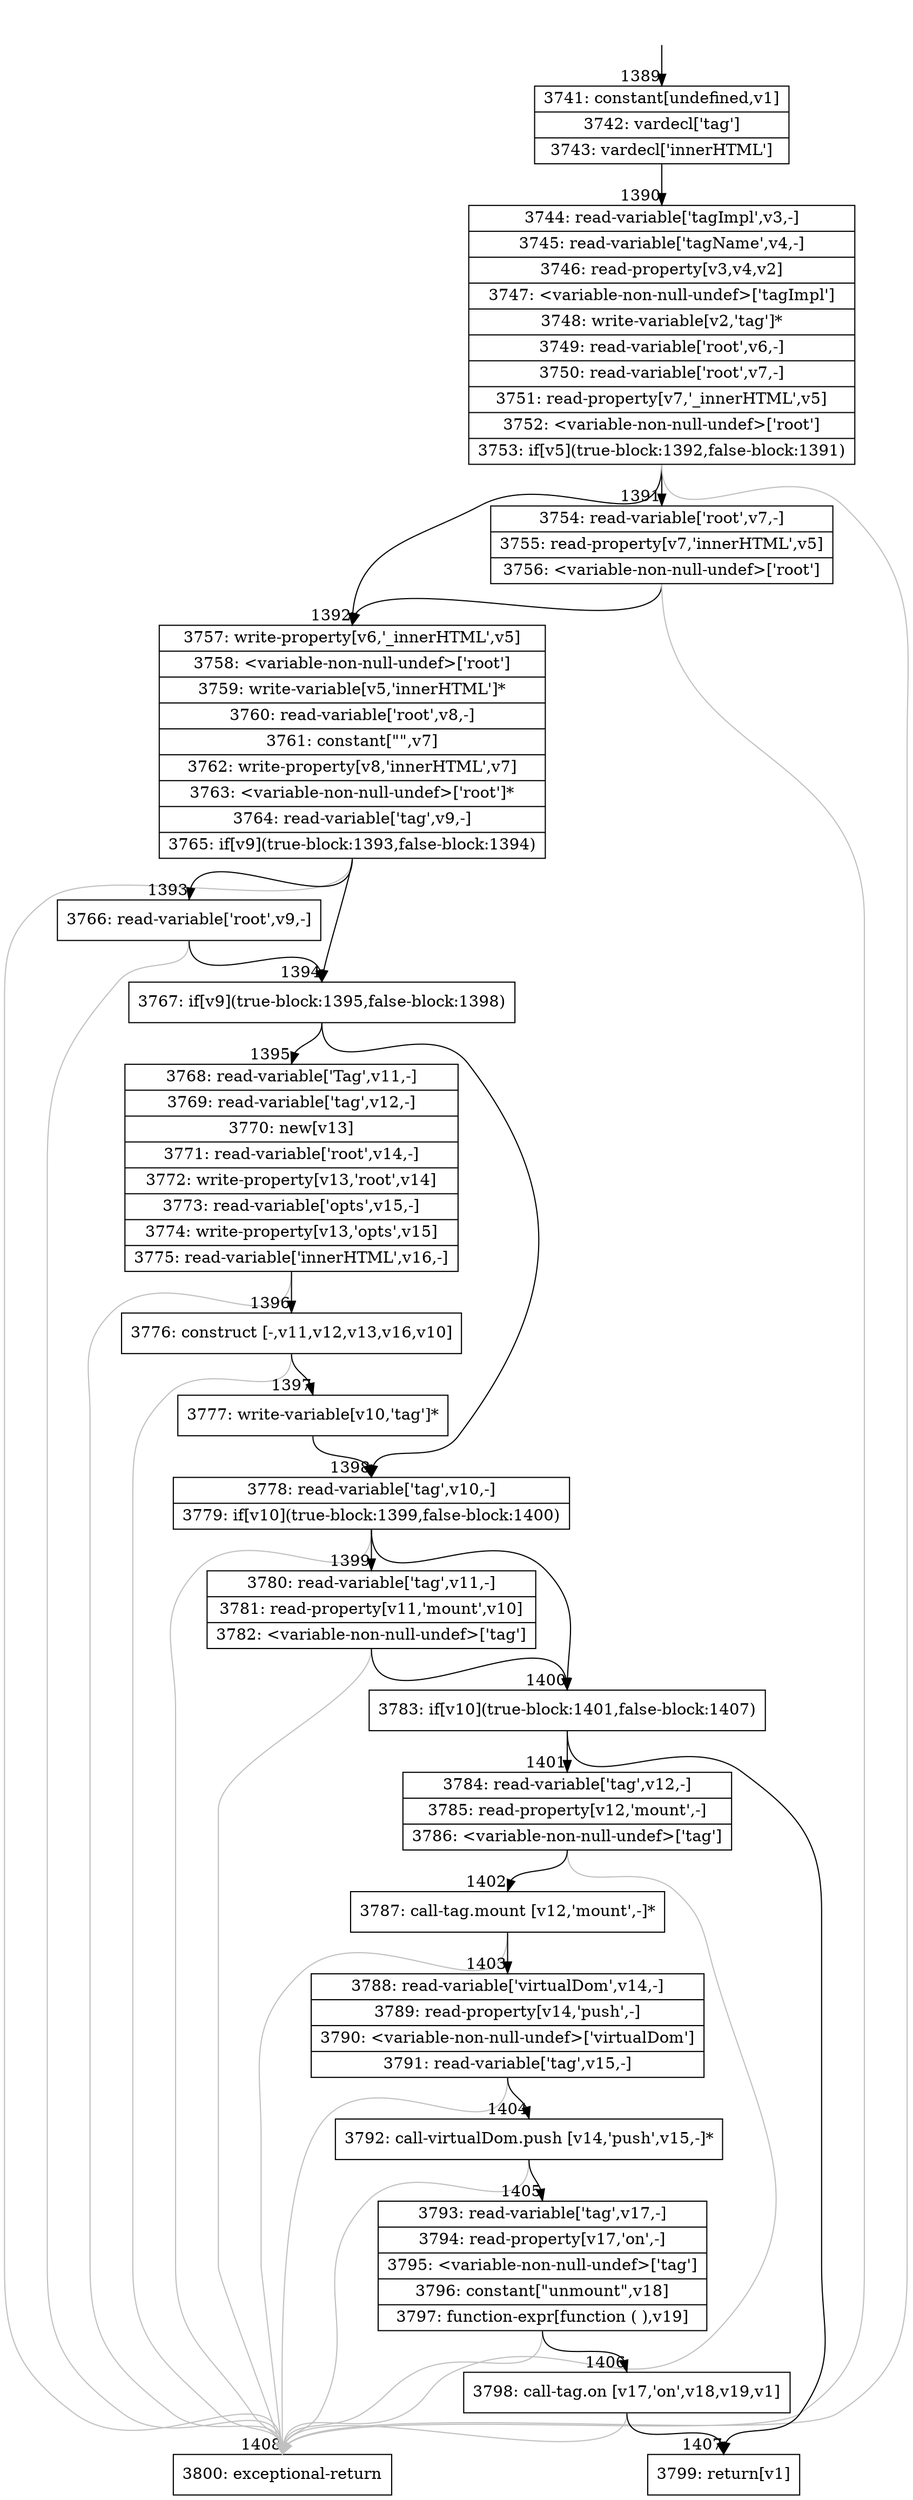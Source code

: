 digraph {
rankdir="TD"
BB_entry101[shape=none,label=""];
BB_entry101 -> BB1389 [tailport=s, headport=n, headlabel="    1389"]
BB1389 [shape=record label="{3741: constant[undefined,v1]|3742: vardecl['tag']|3743: vardecl['innerHTML']}" ] 
BB1389 -> BB1390 [tailport=s, headport=n, headlabel="      1390"]
BB1390 [shape=record label="{3744: read-variable['tagImpl',v3,-]|3745: read-variable['tagName',v4,-]|3746: read-property[v3,v4,v2]|3747: \<variable-non-null-undef\>['tagImpl']|3748: write-variable[v2,'tag']*|3749: read-variable['root',v6,-]|3750: read-variable['root',v7,-]|3751: read-property[v7,'_innerHTML',v5]|3752: \<variable-non-null-undef\>['root']|3753: if[v5](true-block:1392,false-block:1391)}" ] 
BB1390 -> BB1392 [tailport=s, headport=n, headlabel="      1392"]
BB1390 -> BB1391 [tailport=s, headport=n, headlabel="      1391"]
BB1390 -> BB1408 [tailport=s, headport=n, color=gray, headlabel="      1408"]
BB1391 [shape=record label="{3754: read-variable['root',v7,-]|3755: read-property[v7,'innerHTML',v5]|3756: \<variable-non-null-undef\>['root']}" ] 
BB1391 -> BB1392 [tailport=s, headport=n]
BB1391 -> BB1408 [tailport=s, headport=n, color=gray]
BB1392 [shape=record label="{3757: write-property[v6,'_innerHTML',v5]|3758: \<variable-non-null-undef\>['root']|3759: write-variable[v5,'innerHTML']*|3760: read-variable['root',v8,-]|3761: constant[\"\",v7]|3762: write-property[v8,'innerHTML',v7]|3763: \<variable-non-null-undef\>['root']*|3764: read-variable['tag',v9,-]|3765: if[v9](true-block:1393,false-block:1394)}" ] 
BB1392 -> BB1394 [tailport=s, headport=n, headlabel="      1394"]
BB1392 -> BB1393 [tailport=s, headport=n, headlabel="      1393"]
BB1392 -> BB1408 [tailport=s, headport=n, color=gray]
BB1393 [shape=record label="{3766: read-variable['root',v9,-]}" ] 
BB1393 -> BB1394 [tailport=s, headport=n]
BB1393 -> BB1408 [tailport=s, headport=n, color=gray]
BB1394 [shape=record label="{3767: if[v9](true-block:1395,false-block:1398)}" ] 
BB1394 -> BB1395 [tailport=s, headport=n, headlabel="      1395"]
BB1394 -> BB1398 [tailport=s, headport=n, headlabel="      1398"]
BB1395 [shape=record label="{3768: read-variable['Tag',v11,-]|3769: read-variable['tag',v12,-]|3770: new[v13]|3771: read-variable['root',v14,-]|3772: write-property[v13,'root',v14]|3773: read-variable['opts',v15,-]|3774: write-property[v13,'opts',v15]|3775: read-variable['innerHTML',v16,-]}" ] 
BB1395 -> BB1396 [tailport=s, headport=n, headlabel="      1396"]
BB1395 -> BB1408 [tailport=s, headport=n, color=gray]
BB1396 [shape=record label="{3776: construct [-,v11,v12,v13,v16,v10]}" ] 
BB1396 -> BB1397 [tailport=s, headport=n, headlabel="      1397"]
BB1396 -> BB1408 [tailport=s, headport=n, color=gray]
BB1397 [shape=record label="{3777: write-variable[v10,'tag']*}" ] 
BB1397 -> BB1398 [tailport=s, headport=n]
BB1398 [shape=record label="{3778: read-variable['tag',v10,-]|3779: if[v10](true-block:1399,false-block:1400)}" ] 
BB1398 -> BB1400 [tailport=s, headport=n, headlabel="      1400"]
BB1398 -> BB1399 [tailport=s, headport=n, headlabel="      1399"]
BB1398 -> BB1408 [tailport=s, headport=n, color=gray]
BB1399 [shape=record label="{3780: read-variable['tag',v11,-]|3781: read-property[v11,'mount',v10]|3782: \<variable-non-null-undef\>['tag']}" ] 
BB1399 -> BB1400 [tailport=s, headport=n]
BB1399 -> BB1408 [tailport=s, headport=n, color=gray]
BB1400 [shape=record label="{3783: if[v10](true-block:1401,false-block:1407)}" ] 
BB1400 -> BB1401 [tailport=s, headport=n, headlabel="      1401"]
BB1400 -> BB1407 [tailport=s, headport=n, headlabel="      1407"]
BB1401 [shape=record label="{3784: read-variable['tag',v12,-]|3785: read-property[v12,'mount',-]|3786: \<variable-non-null-undef\>['tag']}" ] 
BB1401 -> BB1402 [tailport=s, headport=n, headlabel="      1402"]
BB1401 -> BB1408 [tailport=s, headport=n, color=gray]
BB1402 [shape=record label="{3787: call-tag.mount [v12,'mount',-]*}" ] 
BB1402 -> BB1403 [tailport=s, headport=n, headlabel="      1403"]
BB1402 -> BB1408 [tailport=s, headport=n, color=gray]
BB1403 [shape=record label="{3788: read-variable['virtualDom',v14,-]|3789: read-property[v14,'push',-]|3790: \<variable-non-null-undef\>['virtualDom']|3791: read-variable['tag',v15,-]}" ] 
BB1403 -> BB1404 [tailport=s, headport=n, headlabel="      1404"]
BB1403 -> BB1408 [tailport=s, headport=n, color=gray]
BB1404 [shape=record label="{3792: call-virtualDom.push [v14,'push',v15,-]*}" ] 
BB1404 -> BB1405 [tailport=s, headport=n, headlabel="      1405"]
BB1404 -> BB1408 [tailport=s, headport=n, color=gray]
BB1405 [shape=record label="{3793: read-variable['tag',v17,-]|3794: read-property[v17,'on',-]|3795: \<variable-non-null-undef\>['tag']|3796: constant[\"unmount\",v18]|3797: function-expr[function ( ),v19]}" ] 
BB1405 -> BB1406 [tailport=s, headport=n, headlabel="      1406"]
BB1405 -> BB1408 [tailport=s, headport=n, color=gray]
BB1406 [shape=record label="{3798: call-tag.on [v17,'on',v18,v19,v1]}" ] 
BB1406 -> BB1407 [tailport=s, headport=n]
BB1406 -> BB1408 [tailport=s, headport=n, color=gray]
BB1407 [shape=record label="{3799: return[v1]}" ] 
BB1408 [shape=record label="{3800: exceptional-return}" ] 
//#$~ 1200
}

